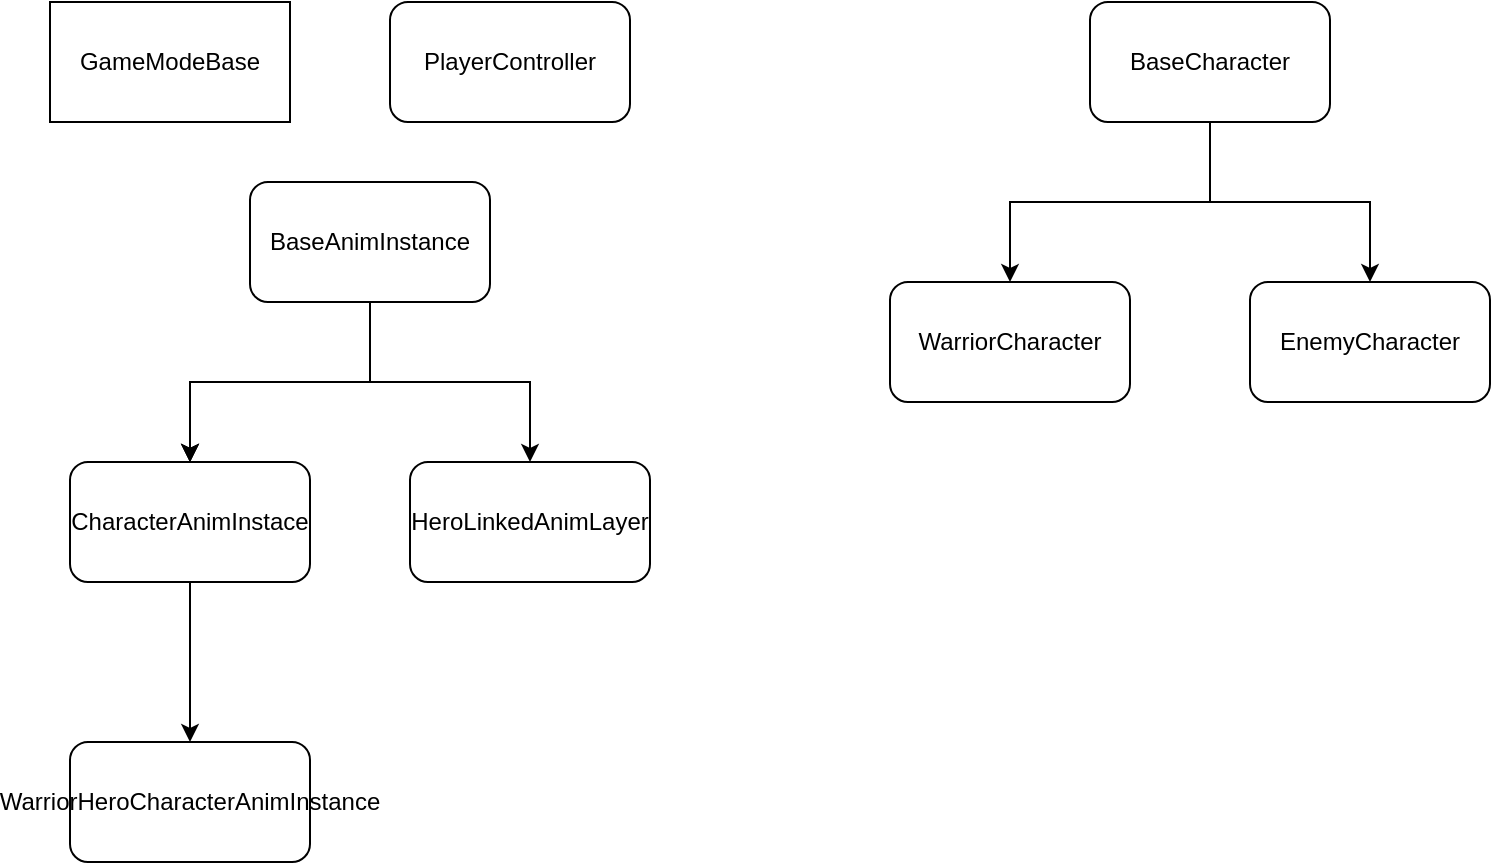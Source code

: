 <mxfile version="27.1.6">
  <diagram name="Page-1" id="6qws7D0mQxkS3PaIZKFj">
    <mxGraphModel dx="1034" dy="540" grid="1" gridSize="10" guides="1" tooltips="1" connect="1" arrows="1" fold="1" page="1" pageScale="1" pageWidth="850" pageHeight="1100" math="0" shadow="0">
      <root>
        <mxCell id="0" />
        <mxCell id="1" parent="0" />
        <mxCell id="9eDZ-Nc1706INLZYlUbp-1" value="GameModeBase" style="whiteSpace=wrap;html=1;" vertex="1" parent="1">
          <mxGeometry x="80" y="20" width="120" height="60" as="geometry" />
        </mxCell>
        <mxCell id="9eDZ-Nc1706INLZYlUbp-2" value="Player&lt;span style=&quot;background-color: transparent; color: light-dark(rgb(0, 0, 0), rgb(255, 255, 255));&quot;&gt;Controller&lt;/span&gt;" style="rounded=1;whiteSpace=wrap;html=1;" vertex="1" parent="1">
          <mxGeometry x="250" y="20" width="120" height="60" as="geometry" />
        </mxCell>
        <mxCell id="9eDZ-Nc1706INLZYlUbp-5" value="" style="edgeStyle=orthogonalEdgeStyle;rounded=0;orthogonalLoop=1;jettySize=auto;html=1;" edge="1" parent="1" source="9eDZ-Nc1706INLZYlUbp-3" target="9eDZ-Nc1706INLZYlUbp-4">
          <mxGeometry relative="1" as="geometry">
            <Array as="points">
              <mxPoint x="580" y="120" />
              <mxPoint x="480" y="120" />
            </Array>
          </mxGeometry>
        </mxCell>
        <mxCell id="9eDZ-Nc1706INLZYlUbp-7" value="" style="edgeStyle=orthogonalEdgeStyle;rounded=0;orthogonalLoop=1;jettySize=auto;html=1;" edge="1" parent="1" source="9eDZ-Nc1706INLZYlUbp-3" target="9eDZ-Nc1706INLZYlUbp-6">
          <mxGeometry relative="1" as="geometry" />
        </mxCell>
        <mxCell id="9eDZ-Nc1706INLZYlUbp-3" value="BaseCharacter" style="rounded=1;whiteSpace=wrap;html=1;" vertex="1" parent="1">
          <mxGeometry x="600" y="20" width="120" height="60" as="geometry" />
        </mxCell>
        <mxCell id="9eDZ-Nc1706INLZYlUbp-4" value="WarriorCharacter" style="whiteSpace=wrap;html=1;rounded=1;" vertex="1" parent="1">
          <mxGeometry x="500" y="160" width="120" height="60" as="geometry" />
        </mxCell>
        <mxCell id="9eDZ-Nc1706INLZYlUbp-6" value="EnemyCharacter" style="whiteSpace=wrap;html=1;rounded=1;" vertex="1" parent="1">
          <mxGeometry x="680" y="160" width="120" height="60" as="geometry" />
        </mxCell>
        <mxCell id="9eDZ-Nc1706INLZYlUbp-10" value="" style="edgeStyle=orthogonalEdgeStyle;rounded=0;orthogonalLoop=1;jettySize=auto;html=1;" edge="1" parent="1" source="9eDZ-Nc1706INLZYlUbp-8" target="9eDZ-Nc1706INLZYlUbp-9">
          <mxGeometry relative="1" as="geometry" />
        </mxCell>
        <mxCell id="9eDZ-Nc1706INLZYlUbp-13" value="" style="edgeStyle=orthogonalEdgeStyle;rounded=0;orthogonalLoop=1;jettySize=auto;html=1;" edge="1" parent="1" source="9eDZ-Nc1706INLZYlUbp-8" target="9eDZ-Nc1706INLZYlUbp-9">
          <mxGeometry relative="1" as="geometry" />
        </mxCell>
        <mxCell id="9eDZ-Nc1706INLZYlUbp-14" value="" style="edgeStyle=orthogonalEdgeStyle;rounded=0;orthogonalLoop=1;jettySize=auto;html=1;" edge="1" parent="1" source="9eDZ-Nc1706INLZYlUbp-8" target="9eDZ-Nc1706INLZYlUbp-9">
          <mxGeometry relative="1" as="geometry" />
        </mxCell>
        <mxCell id="9eDZ-Nc1706INLZYlUbp-16" value="" style="edgeStyle=orthogonalEdgeStyle;rounded=0;orthogonalLoop=1;jettySize=auto;html=1;" edge="1" parent="1" source="9eDZ-Nc1706INLZYlUbp-8" target="9eDZ-Nc1706INLZYlUbp-15">
          <mxGeometry relative="1" as="geometry" />
        </mxCell>
        <mxCell id="9eDZ-Nc1706INLZYlUbp-8" value="BaseAnimInstance" style="rounded=1;whiteSpace=wrap;html=1;" vertex="1" parent="1">
          <mxGeometry x="180" y="110" width="120" height="60" as="geometry" />
        </mxCell>
        <mxCell id="9eDZ-Nc1706INLZYlUbp-12" value="" style="edgeStyle=orthogonalEdgeStyle;rounded=0;orthogonalLoop=1;jettySize=auto;html=1;" edge="1" parent="1" source="9eDZ-Nc1706INLZYlUbp-9" target="9eDZ-Nc1706INLZYlUbp-11">
          <mxGeometry relative="1" as="geometry" />
        </mxCell>
        <mxCell id="9eDZ-Nc1706INLZYlUbp-9" value="CharacterAnimInstace" style="whiteSpace=wrap;html=1;rounded=1;" vertex="1" parent="1">
          <mxGeometry x="90" y="250" width="120" height="60" as="geometry" />
        </mxCell>
        <mxCell id="9eDZ-Nc1706INLZYlUbp-11" value="WarriorHeroCharacterAnimInstance" style="whiteSpace=wrap;html=1;rounded=1;" vertex="1" parent="1">
          <mxGeometry x="90" y="390" width="120" height="60" as="geometry" />
        </mxCell>
        <mxCell id="9eDZ-Nc1706INLZYlUbp-15" value="HeroLinkedAnimLayer" style="whiteSpace=wrap;html=1;rounded=1;" vertex="1" parent="1">
          <mxGeometry x="260" y="250" width="120" height="60" as="geometry" />
        </mxCell>
      </root>
    </mxGraphModel>
  </diagram>
</mxfile>
